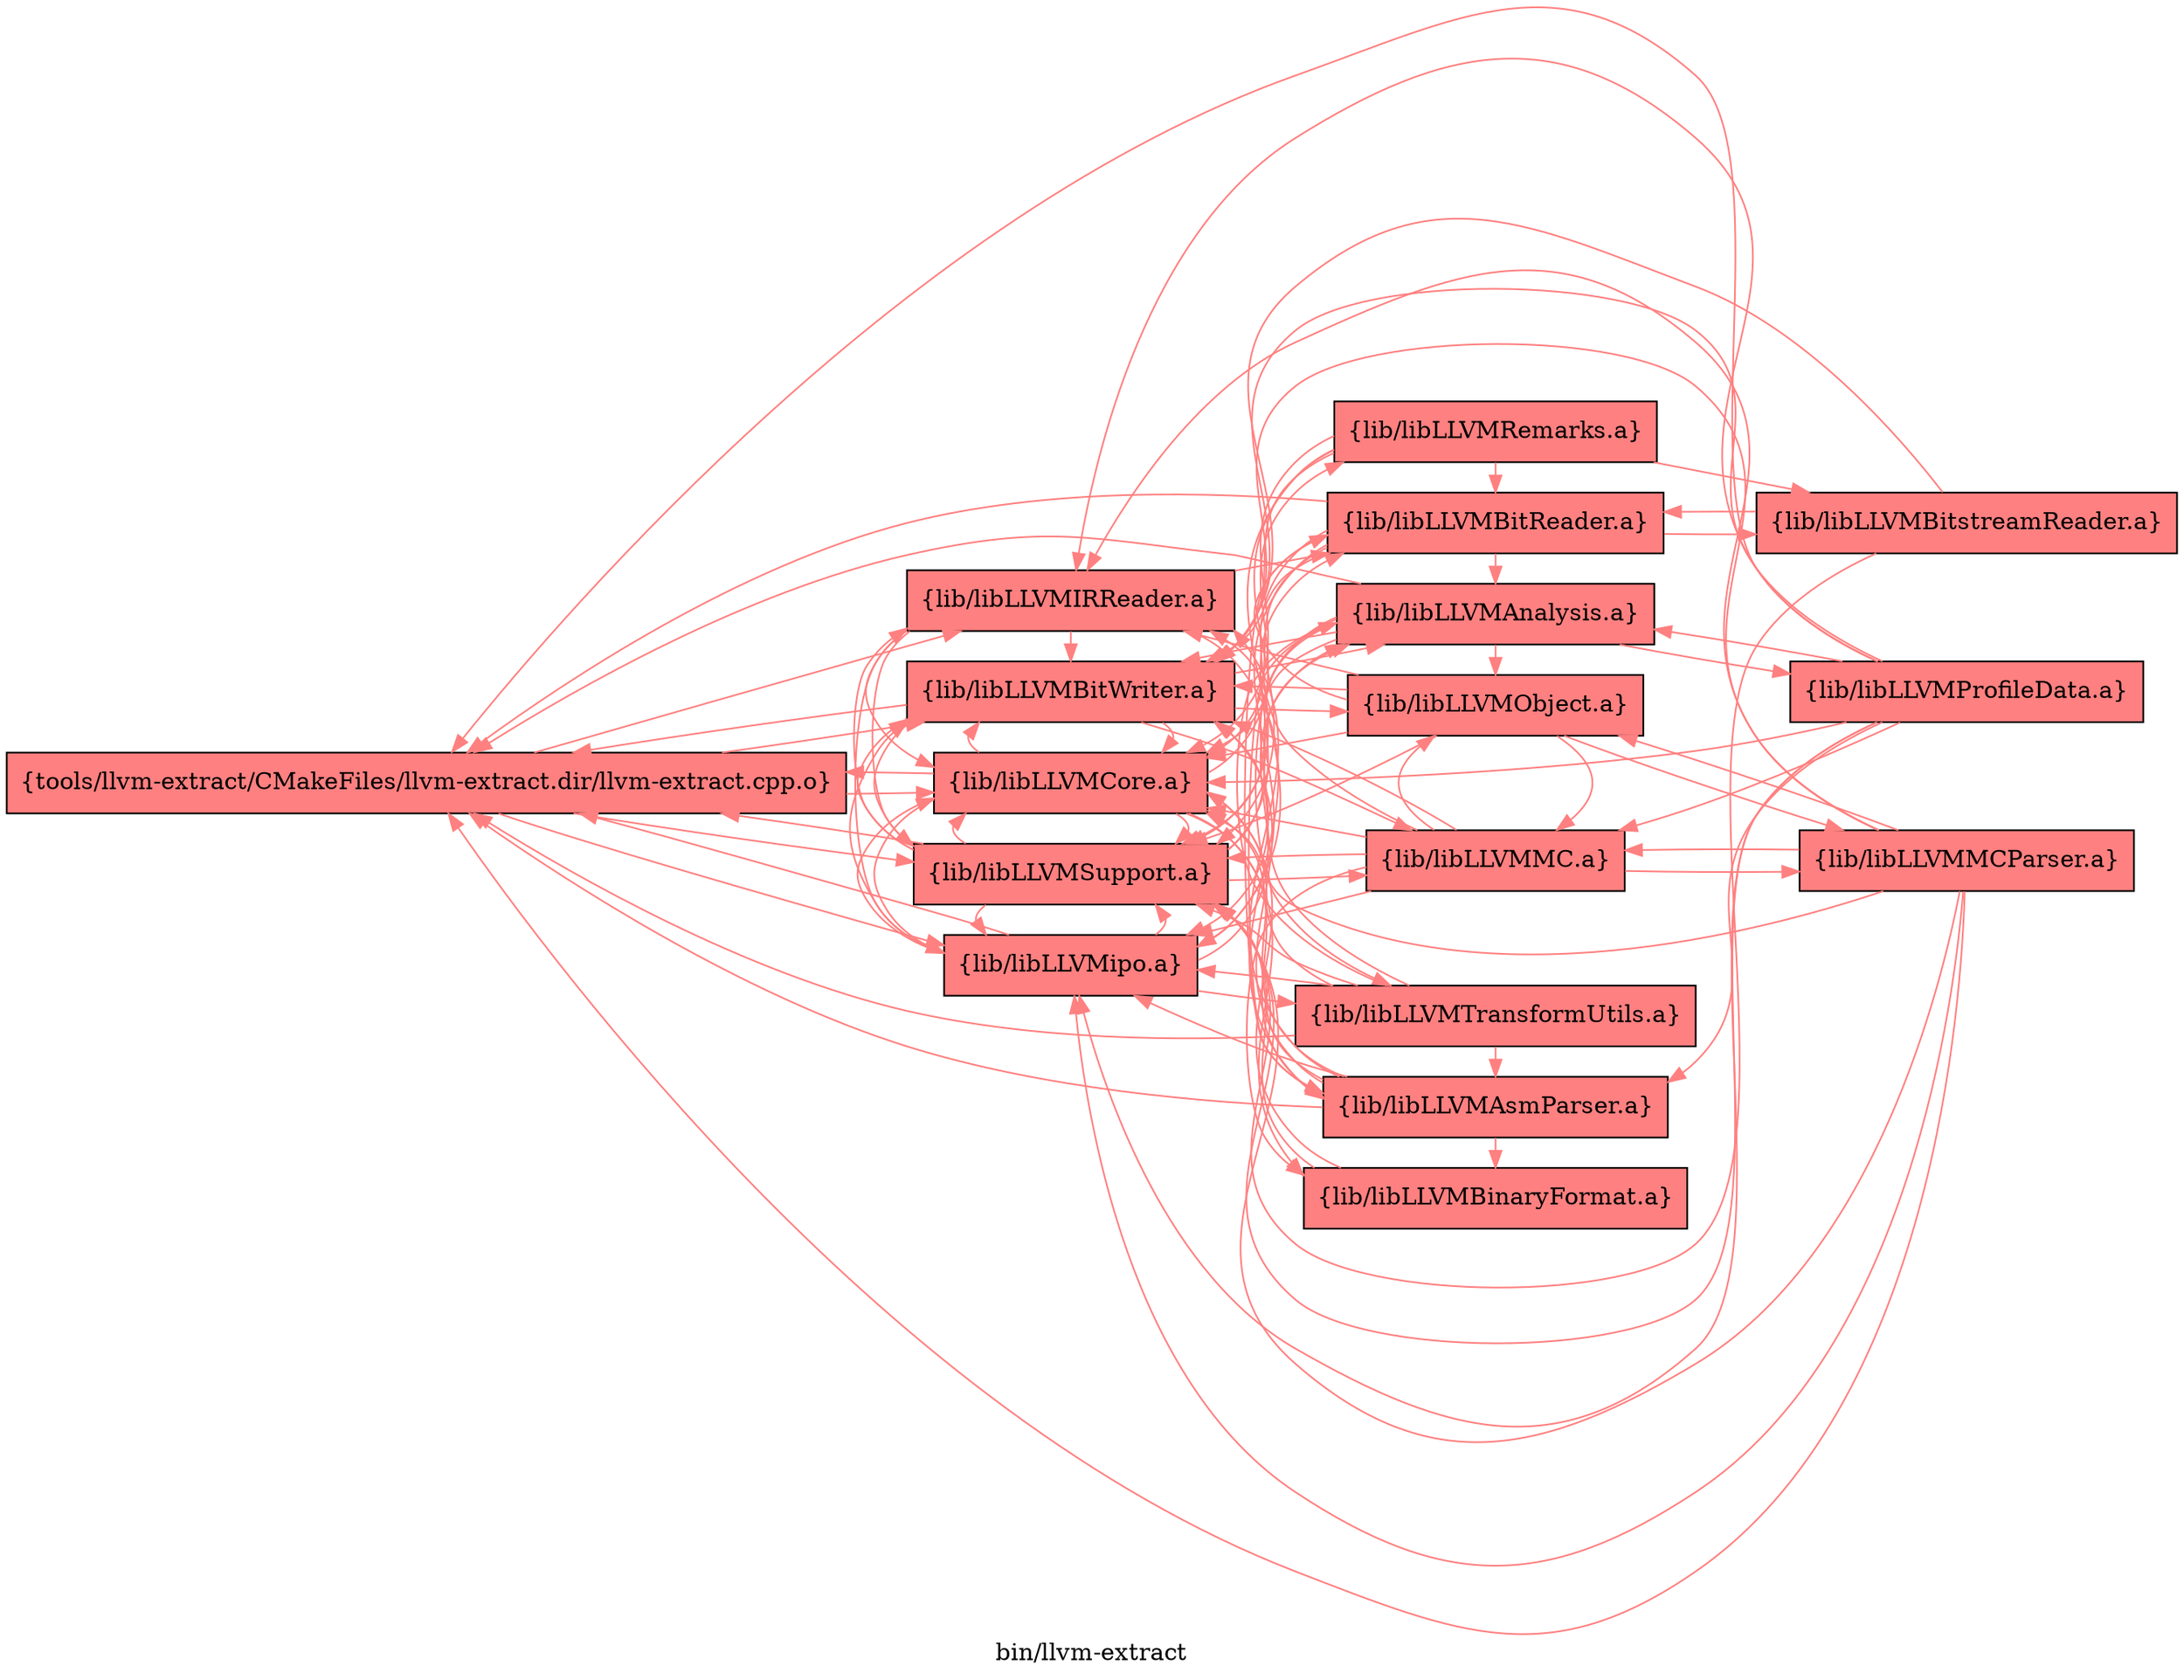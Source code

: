 digraph "bin/llvm-extract" {
	label="bin/llvm-extract";
	rankdir="LR"
	{ rank=same; Node0x563e98e64ba8;  }
	{ rank=same; Node0x563e98e64068; Node0x563e98e64f18; Node0x563e98e64b08; Node0x563e98e65918; Node0x563e98e65468;  }
	{ rank=same; Node0x563e98e69658; Node0x563e98e6b048; Node0x563e98e6aa58; Node0x563e98e68ac8; Node0x563e98e684d8; Node0x563e98e6bd18; Node0x563e98e69518; Node0x563e98e6b458;  }

	Node0x563e98e64ba8 [shape=record,shape=box,style=filled,fillcolor="1.000000 0.5 1",group=1,label="{tools/llvm-extract/CMakeFiles/llvm-extract.dir/llvm-extract.cpp.o}"];
	Node0x563e98e64ba8 -> Node0x563e98e64068[color="1.000000 0.5 1"];
	Node0x563e98e64ba8 -> Node0x563e98e64f18[color="1.000000 0.5 1"];
	Node0x563e98e64ba8 -> Node0x563e98e64b08[color="1.000000 0.5 1"];
	Node0x563e98e64ba8 -> Node0x563e98e65918[color="1.000000 0.5 1"];
	Node0x563e98e64ba8 -> Node0x563e98e65468[color="1.000000 0.5 1"];
	Node0x563e98e64068 [shape=record,shape=box,style=filled,fillcolor="1.000000 0.5 1",group=1,label="{lib/libLLVMBitWriter.a}"];
	Node0x563e98e64068 -> Node0x563e98e64f18[color="1.000000 0.5 1"];
	Node0x563e98e64068 -> Node0x563e98e65468[color="1.000000 0.5 1"];
	Node0x563e98e64068 -> Node0x563e98e69658[color="1.000000 0.5 1"];
	Node0x563e98e64068 -> Node0x563e98e64ba8[color="1.000000 0.5 1"];
	Node0x563e98e64068 -> Node0x563e98e6b048[color="1.000000 0.5 1"];
	Node0x563e98e64068 -> Node0x563e98e6aa58[color="1.000000 0.5 1"];
	Node0x563e98e64f18 [shape=record,shape=box,style=filled,fillcolor="1.000000 0.5 1",group=1,label="{lib/libLLVMCore.a}"];
	Node0x563e98e64f18 -> Node0x563e98e64ba8[color="1.000000 0.5 1"];
	Node0x563e98e64f18 -> Node0x563e98e64068[color="1.000000 0.5 1"];
	Node0x563e98e64f18 -> Node0x563e98e65468[color="1.000000 0.5 1"];
	Node0x563e98e64f18 -> Node0x563e98e68ac8[color="1.000000 0.5 1"];
	Node0x563e98e64f18 -> Node0x563e98e684d8[color="1.000000 0.5 1"];
	Node0x563e98e64f18 -> Node0x563e98e6bd18[color="1.000000 0.5 1"];
	Node0x563e98e64f18 -> Node0x563e98e64b08[color="1.000000 0.5 1"];
	Node0x563e98e64b08 [shape=record,shape=box,style=filled,fillcolor="1.000000 0.5 1",group=1,label="{lib/libLLVMipo.a}"];
	Node0x563e98e64b08 -> Node0x563e98e64ba8[color="1.000000 0.5 1"];
	Node0x563e98e64b08 -> Node0x563e98e64068[color="1.000000 0.5 1"];
	Node0x563e98e64b08 -> Node0x563e98e64f18[color="1.000000 0.5 1"];
	Node0x563e98e64b08 -> Node0x563e98e65468[color="1.000000 0.5 1"];
	Node0x563e98e64b08 -> Node0x563e98e69518[color="1.000000 0.5 1"];
	Node0x563e98e64b08 -> Node0x563e98e69658[color="1.000000 0.5 1"];
	Node0x563e98e65918 [shape=record,shape=box,style=filled,fillcolor="1.000000 0.5 1",group=1,label="{lib/libLLVMIRReader.a}"];
	Node0x563e98e65918 -> Node0x563e98e64068[color="1.000000 0.5 1"];
	Node0x563e98e65918 -> Node0x563e98e64f18[color="1.000000 0.5 1"];
	Node0x563e98e65918 -> Node0x563e98e64b08[color="1.000000 0.5 1"];
	Node0x563e98e65918 -> Node0x563e98e65468[color="1.000000 0.5 1"];
	Node0x563e98e65918 -> Node0x563e98e6bd18[color="1.000000 0.5 1"];
	Node0x563e98e65918 -> Node0x563e98e6b458[color="1.000000 0.5 1"];
	Node0x563e98e65468 [shape=record,shape=box,style=filled,fillcolor="1.000000 0.5 1",group=1,label="{lib/libLLVMSupport.a}"];
	Node0x563e98e65468 -> Node0x563e98e64068[color="1.000000 0.5 1"];
	Node0x563e98e65468 -> Node0x563e98e64f18[color="1.000000 0.5 1"];
	Node0x563e98e65468 -> Node0x563e98e64ba8[color="1.000000 0.5 1"];
	Node0x563e98e65468 -> Node0x563e98e64b08[color="1.000000 0.5 1"];
	Node0x563e98e65468 -> Node0x563e98e65918[color="1.000000 0.5 1"];
	Node0x563e98e65468 -> Node0x563e98e6b458[color="1.000000 0.5 1"];
	Node0x563e98e65468 -> Node0x563e98e69658[color="1.000000 0.5 1"];
	Node0x563e98e65468 -> Node0x563e98e6aa58[color="1.000000 0.5 1"];
	Node0x563e98e69658 [shape=record,shape=box,style=filled,fillcolor="1.000000 0.5 1",group=1,label="{lib/libLLVMAnalysis.a}"];
	Node0x563e98e69658 -> Node0x563e98e64ba8[color="1.000000 0.5 1"];
	Node0x563e98e69658 -> Node0x563e98e64068[color="1.000000 0.5 1"];
	Node0x563e98e69658 -> Node0x563e98e64f18[color="1.000000 0.5 1"];
	Node0x563e98e69658 -> Node0x563e98e65468[color="1.000000 0.5 1"];
	Node0x563e98e69658 -> Node0x563e98e6bd18[color="1.000000 0.5 1"];
	Node0x563e98e69658 -> Node0x563e98e69518[color="1.000000 0.5 1"];
	Node0x563e98e69658 -> Node0x563e98e6b048[color="1.000000 0.5 1"];
	Node0x563e98e69658 -> Node0x563e98e66c28[color="1.000000 0.5 1"];
	Node0x563e98e69658 -> Node0x563e98e64b08[color="1.000000 0.5 1"];
	Node0x563e98e6b048 [shape=record,shape=box,style=filled,fillcolor="1.000000 0.5 1",group=1,label="{lib/libLLVMObject.a}"];
	Node0x563e98e6b048 -> Node0x563e98e64068[color="1.000000 0.5 1"];
	Node0x563e98e6b048 -> Node0x563e98e64f18[color="1.000000 0.5 1"];
	Node0x563e98e6b048 -> Node0x563e98e65918[color="1.000000 0.5 1"];
	Node0x563e98e6b048 -> Node0x563e98e65468[color="1.000000 0.5 1"];
	Node0x563e98e6b048 -> Node0x563e98e6b458[color="1.000000 0.5 1"];
	Node0x563e98e6b048 -> Node0x563e98e6aa58[color="1.000000 0.5 1"];
	Node0x563e98e6b048 -> Node0x563e98e6a5a8[color="1.000000 0.5 1"];
	Node0x563e98e6aa58 [shape=record,shape=box,style=filled,fillcolor="1.000000 0.5 1",group=1,label="{lib/libLLVMMC.a}"];
	Node0x563e98e6aa58 -> Node0x563e98e64f18[color="1.000000 0.5 1"];
	Node0x563e98e6aa58 -> Node0x563e98e65468[color="1.000000 0.5 1"];
	Node0x563e98e6aa58 -> Node0x563e98e6b048[color="1.000000 0.5 1"];
	Node0x563e98e6aa58 -> Node0x563e98e64068[color="1.000000 0.5 1"];
	Node0x563e98e6aa58 -> Node0x563e98e65918[color="1.000000 0.5 1"];
	Node0x563e98e6aa58 -> Node0x563e98e6a5a8[color="1.000000 0.5 1"];
	Node0x563e98e6aa58 -> Node0x563e98e68ac8[color="1.000000 0.5 1"];
	Node0x563e98e6aa58 -> Node0x563e98e64b08[color="1.000000 0.5 1"];
	Node0x563e98e68ac8 [shape=record,shape=box,style=filled,fillcolor="1.000000 0.5 1",group=1,label="{lib/libLLVMBinaryFormat.a}"];
	Node0x563e98e68ac8 -> Node0x563e98e64f18[color="1.000000 0.5 1"];
	Node0x563e98e68ac8 -> Node0x563e98e65468[color="1.000000 0.5 1"];
	Node0x563e98e684d8 [shape=record,shape=box,style=filled,fillcolor="1.000000 0.5 1",group=1,label="{lib/libLLVMRemarks.a}"];
	Node0x563e98e684d8 -> Node0x563e98e65468[color="1.000000 0.5 1"];
	Node0x563e98e684d8 -> Node0x563e98e64068[color="1.000000 0.5 1"];
	Node0x563e98e684d8 -> Node0x563e98e64f18[color="1.000000 0.5 1"];
	Node0x563e98e684d8 -> Node0x563e98e6b458[color="1.000000 0.5 1"];
	Node0x563e98e684d8 -> Node0x563e98e64b08[color="1.000000 0.5 1"];
	Node0x563e98e684d8 -> Node0x563e98e68028[color="1.000000 0.5 1"];
	Node0x563e98e69518 [shape=record,shape=box,style=filled,fillcolor="1.000000 0.5 1",group=1,label="{lib/libLLVMTransformUtils.a}"];
	Node0x563e98e69518 -> Node0x563e98e64f18[color="1.000000 0.5 1"];
	Node0x563e98e69518 -> Node0x563e98e65468[color="1.000000 0.5 1"];
	Node0x563e98e69518 -> Node0x563e98e69658[color="1.000000 0.5 1"];
	Node0x563e98e69518 -> Node0x563e98e64068[color="1.000000 0.5 1"];
	Node0x563e98e69518 -> Node0x563e98e6bd18[color="1.000000 0.5 1"];
	Node0x563e98e69518 -> Node0x563e98e64ba8[color="1.000000 0.5 1"];
	Node0x563e98e69518 -> Node0x563e98e64b08[color="1.000000 0.5 1"];
	Node0x563e98e6bd18 [shape=record,shape=box,style=filled,fillcolor="1.000000 0.5 1",group=1,label="{lib/libLLVMAsmParser.a}"];
	Node0x563e98e6bd18 -> Node0x563e98e64068[color="1.000000 0.5 1"];
	Node0x563e98e6bd18 -> Node0x563e98e64f18[color="1.000000 0.5 1"];
	Node0x563e98e6bd18 -> Node0x563e98e64b08[color="1.000000 0.5 1"];
	Node0x563e98e6bd18 -> Node0x563e98e65918[color="1.000000 0.5 1"];
	Node0x563e98e6bd18 -> Node0x563e98e65468[color="1.000000 0.5 1"];
	Node0x563e98e6bd18 -> Node0x563e98e64ba8[color="1.000000 0.5 1"];
	Node0x563e98e6bd18 -> Node0x563e98e68ac8[color="1.000000 0.5 1"];
	Node0x563e98e6b458 [shape=record,shape=box,style=filled,fillcolor="1.000000 0.5 1",group=1,label="{lib/libLLVMBitReader.a}"];
	Node0x563e98e6b458 -> Node0x563e98e64ba8[color="1.000000 0.5 1"];
	Node0x563e98e6b458 -> Node0x563e98e64068[color="1.000000 0.5 1"];
	Node0x563e98e6b458 -> Node0x563e98e64f18[color="1.000000 0.5 1"];
	Node0x563e98e6b458 -> Node0x563e98e64b08[color="1.000000 0.5 1"];
	Node0x563e98e6b458 -> Node0x563e98e65468[color="1.000000 0.5 1"];
	Node0x563e98e6b458 -> Node0x563e98e6bd18[color="1.000000 0.5 1"];
	Node0x563e98e6b458 -> Node0x563e98e69658[color="1.000000 0.5 1"];
	Node0x563e98e6b458 -> Node0x563e98e68028[color="1.000000 0.5 1"];
	Node0x563e98e66c28 [shape=record,shape=box,style=filled,fillcolor="1.000000 0.5 1",group=1,label="{lib/libLLVMProfileData.a}"];
	Node0x563e98e66c28 -> Node0x563e98e64ba8[color="1.000000 0.5 1"];
	Node0x563e98e66c28 -> Node0x563e98e64068[color="1.000000 0.5 1"];
	Node0x563e98e66c28 -> Node0x563e98e64f18[color="1.000000 0.5 1"];
	Node0x563e98e66c28 -> Node0x563e98e65468[color="1.000000 0.5 1"];
	Node0x563e98e66c28 -> Node0x563e98e69658[color="1.000000 0.5 1"];
	Node0x563e98e66c28 -> Node0x563e98e64b08[color="1.000000 0.5 1"];
	Node0x563e98e66c28 -> Node0x563e98e6bd18[color="1.000000 0.5 1"];
	Node0x563e98e66c28 -> Node0x563e98e65918[color="1.000000 0.5 1"];
	Node0x563e98e66c28 -> Node0x563e98e6aa58[color="1.000000 0.5 1"];
	Node0x563e98e6a5a8 [shape=record,shape=box,style=filled,fillcolor="1.000000 0.5 1",group=1,label="{lib/libLLVMMCParser.a}"];
	Node0x563e98e6a5a8 -> Node0x563e98e64ba8[color="1.000000 0.5 1"];
	Node0x563e98e6a5a8 -> Node0x563e98e64068[color="1.000000 0.5 1"];
	Node0x563e98e6a5a8 -> Node0x563e98e64f18[color="1.000000 0.5 1"];
	Node0x563e98e6a5a8 -> Node0x563e98e64b08[color="1.000000 0.5 1"];
	Node0x563e98e6a5a8 -> Node0x563e98e65468[color="1.000000 0.5 1"];
	Node0x563e98e6a5a8 -> Node0x563e98e6b048[color="1.000000 0.5 1"];
	Node0x563e98e6a5a8 -> Node0x563e98e6aa58[color="1.000000 0.5 1"];
	Node0x563e98e6a5a8 -> Node0x563e98e65918[color="1.000000 0.5 1"];
	Node0x563e98e68028 [shape=record,shape=box,style=filled,fillcolor="1.000000 0.5 1",group=1,label="{lib/libLLVMBitstreamReader.a}"];
	Node0x563e98e68028 -> Node0x563e98e64068[color="1.000000 0.5 1"];
	Node0x563e98e68028 -> Node0x563e98e65468[color="1.000000 0.5 1"];
	Node0x563e98e68028 -> Node0x563e98e6b458[color="1.000000 0.5 1"];
}
